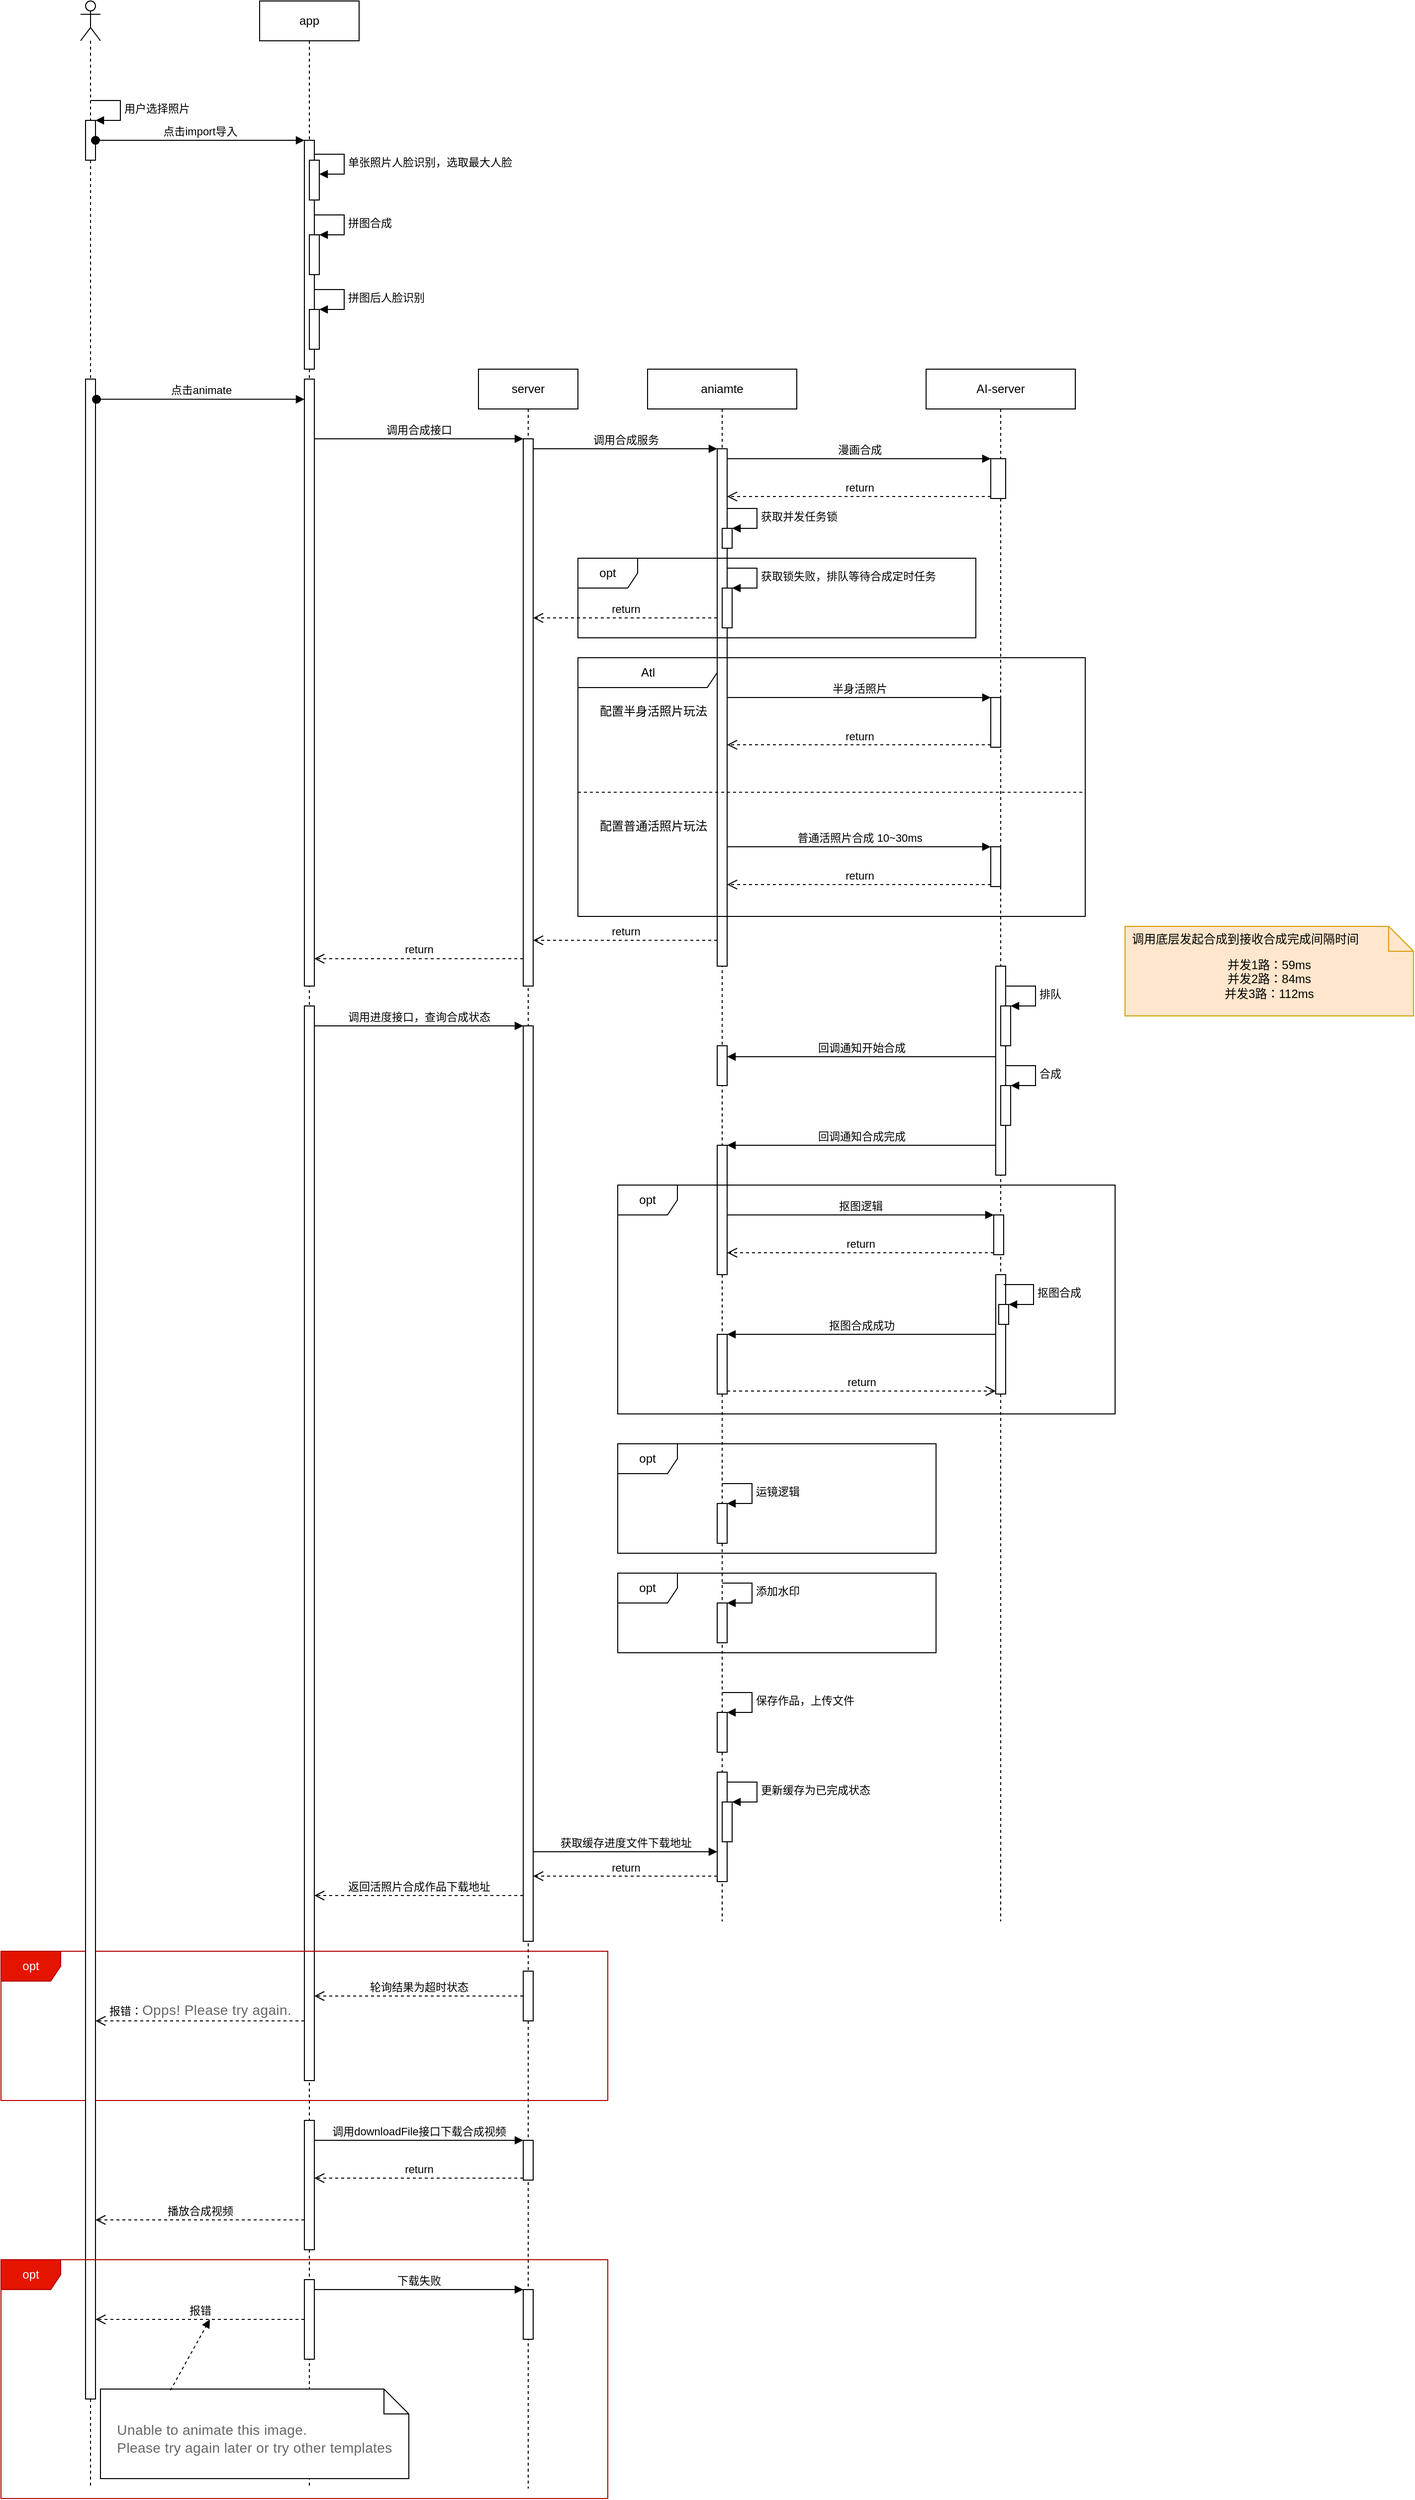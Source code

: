 <mxfile version="20.2.4" type="github">
  <diagram id="kgpKYQtTHZ0yAKxKKP6v" name="Page-1">
    <mxGraphModel dx="1958" dy="1550" grid="1" gridSize="10" guides="1" tooltips="1" connect="1" arrows="1" fold="1" page="1" pageScale="1" pageWidth="850" pageHeight="1100" math="0" shadow="0">
      <root>
        <mxCell id="0" />
        <mxCell id="1" parent="0" />
        <mxCell id="u79UOQJMdPNoBrVsTCho-1" value="app" style="shape=umlLifeline;perimeter=lifelinePerimeter;whiteSpace=wrap;html=1;container=1;collapsible=0;recursiveResize=0;outlineConnect=0;" parent="1" vertex="1">
          <mxGeometry x="170" y="-300" width="100" height="2500" as="geometry" />
        </mxCell>
        <mxCell id="u79UOQJMdPNoBrVsTCho-40" value="" style="html=1;points=[];perimeter=orthogonalPerimeter;" parent="u79UOQJMdPNoBrVsTCho-1" vertex="1">
          <mxGeometry x="45" y="380" width="10" height="610" as="geometry" />
        </mxCell>
        <mxCell id="u79UOQJMdPNoBrVsTCho-110" value="" style="html=1;points=[];perimeter=orthogonalPerimeter;" parent="u79UOQJMdPNoBrVsTCho-1" vertex="1">
          <mxGeometry x="45" y="1010" width="10" height="1080" as="geometry" />
        </mxCell>
        <mxCell id="5A6tOy5ZmiSLIlXqqt9k-7" value="" style="html=1;points=[];perimeter=orthogonalPerimeter;" parent="u79UOQJMdPNoBrVsTCho-1" vertex="1">
          <mxGeometry x="45" y="140" width="10" height="230" as="geometry" />
        </mxCell>
        <mxCell id="5A6tOy5ZmiSLIlXqqt9k-9" value="" style="html=1;points=[];perimeter=orthogonalPerimeter;" parent="u79UOQJMdPNoBrVsTCho-1" vertex="1">
          <mxGeometry x="50" y="160" width="10" height="40" as="geometry" />
        </mxCell>
        <mxCell id="5A6tOy5ZmiSLIlXqqt9k-10" value="单张照片人脸识别，选取最大人脸" style="edgeStyle=orthogonalEdgeStyle;html=1;align=left;spacingLeft=2;endArrow=block;rounded=0;entryX=1;entryY=0;" parent="u79UOQJMdPNoBrVsTCho-1" edge="1">
          <mxGeometry relative="1" as="geometry">
            <mxPoint x="55" y="154" as="sourcePoint" />
            <Array as="points">
              <mxPoint x="85" y="154" />
            </Array>
            <mxPoint x="60" y="174" as="targetPoint" />
          </mxGeometry>
        </mxCell>
        <mxCell id="5A6tOy5ZmiSLIlXqqt9k-22" value="" style="html=1;points=[];perimeter=orthogonalPerimeter;" parent="u79UOQJMdPNoBrVsTCho-1" vertex="1">
          <mxGeometry x="45" y="2130" width="10" height="130" as="geometry" />
        </mxCell>
        <mxCell id="5A6tOy5ZmiSLIlXqqt9k-24" value="" style="html=1;points=[];perimeter=orthogonalPerimeter;" parent="u79UOQJMdPNoBrVsTCho-1" vertex="1">
          <mxGeometry x="50" y="235" width="10" height="40" as="geometry" />
        </mxCell>
        <mxCell id="5A6tOy5ZmiSLIlXqqt9k-25" value="拼图合成" style="edgeStyle=orthogonalEdgeStyle;html=1;align=left;spacingLeft=2;endArrow=block;rounded=0;entryX=1;entryY=0;" parent="u79UOQJMdPNoBrVsTCho-1" target="5A6tOy5ZmiSLIlXqqt9k-24" edge="1">
          <mxGeometry relative="1" as="geometry">
            <mxPoint x="55" y="215" as="sourcePoint" />
            <Array as="points">
              <mxPoint x="85" y="215" />
            </Array>
          </mxGeometry>
        </mxCell>
        <mxCell id="5A6tOy5ZmiSLIlXqqt9k-26" value="" style="html=1;points=[];perimeter=orthogonalPerimeter;" parent="u79UOQJMdPNoBrVsTCho-1" vertex="1">
          <mxGeometry x="50" y="310" width="10" height="40" as="geometry" />
        </mxCell>
        <mxCell id="5A6tOy5ZmiSLIlXqqt9k-27" value="拼图后人脸识别" style="edgeStyle=orthogonalEdgeStyle;html=1;align=left;spacingLeft=2;endArrow=block;rounded=0;entryX=1;entryY=0;" parent="u79UOQJMdPNoBrVsTCho-1" target="5A6tOy5ZmiSLIlXqqt9k-26" edge="1">
          <mxGeometry relative="1" as="geometry">
            <mxPoint x="55" y="290" as="sourcePoint" />
            <Array as="points">
              <mxPoint x="85" y="290" />
            </Array>
          </mxGeometry>
        </mxCell>
        <mxCell id="5A6tOy5ZmiSLIlXqqt9k-40" value="" style="html=1;points=[];perimeter=orthogonalPerimeter;" parent="u79UOQJMdPNoBrVsTCho-1" vertex="1">
          <mxGeometry x="45" y="2290" width="10" height="80" as="geometry" />
        </mxCell>
        <mxCell id="u79UOQJMdPNoBrVsTCho-8" value="server" style="shape=umlLifeline;perimeter=lifelinePerimeter;whiteSpace=wrap;html=1;container=1;collapsible=0;recursiveResize=0;outlineConnect=0;" parent="1" vertex="1">
          <mxGeometry x="390" y="70" width="100" height="2130" as="geometry" />
        </mxCell>
        <mxCell id="u79UOQJMdPNoBrVsTCho-42" value="" style="html=1;points=[];perimeter=orthogonalPerimeter;" parent="u79UOQJMdPNoBrVsTCho-8" vertex="1">
          <mxGeometry x="45" y="70" width="10" height="550" as="geometry" />
        </mxCell>
        <mxCell id="u79UOQJMdPNoBrVsTCho-111" value="" style="html=1;points=[];perimeter=orthogonalPerimeter;" parent="u79UOQJMdPNoBrVsTCho-8" vertex="1">
          <mxGeometry x="45" y="660" width="10" height="920" as="geometry" />
        </mxCell>
        <mxCell id="5A6tOy5ZmiSLIlXqqt9k-19" value="" style="html=1;points=[];perimeter=orthogonalPerimeter;" parent="u79UOQJMdPNoBrVsTCho-8" vertex="1">
          <mxGeometry x="45" y="1780" width="10" height="40" as="geometry" />
        </mxCell>
        <mxCell id="5A6tOy5ZmiSLIlXqqt9k-28" value="" style="html=1;points=[];perimeter=orthogonalPerimeter;" parent="u79UOQJMdPNoBrVsTCho-8" vertex="1">
          <mxGeometry x="45" y="1610" width="10" height="50" as="geometry" />
        </mxCell>
        <mxCell id="5A6tOy5ZmiSLIlXqqt9k-35" value="opt" style="shape=umlFrame;whiteSpace=wrap;html=1;fillColor=#e51400;strokeColor=#B20000;fontColor=#ffffff;" parent="u79UOQJMdPNoBrVsTCho-8" vertex="1">
          <mxGeometry x="-480" y="1590" width="610" height="150" as="geometry" />
        </mxCell>
        <mxCell id="5A6tOy5ZmiSLIlXqqt9k-37" value="" style="html=1;points=[];perimeter=orthogonalPerimeter;" parent="u79UOQJMdPNoBrVsTCho-8" vertex="1">
          <mxGeometry x="45" y="1930" width="10" height="50" as="geometry" />
        </mxCell>
        <mxCell id="u79UOQJMdPNoBrVsTCho-12" value="aniamte" style="shape=umlLifeline;perimeter=lifelinePerimeter;whiteSpace=wrap;html=1;container=1;collapsible=0;recursiveResize=0;outlineConnect=0;" parent="1" vertex="1">
          <mxGeometry x="560" y="70" width="150" height="1560" as="geometry" />
        </mxCell>
        <mxCell id="u79UOQJMdPNoBrVsTCho-48" value="" style="html=1;points=[];perimeter=orthogonalPerimeter;" parent="u79UOQJMdPNoBrVsTCho-12" vertex="1">
          <mxGeometry x="70" y="80" width="10" height="520" as="geometry" />
        </mxCell>
        <mxCell id="u79UOQJMdPNoBrVsTCho-124" value="" style="html=1;points=[];perimeter=orthogonalPerimeter;" parent="u79UOQJMdPNoBrVsTCho-12" vertex="1">
          <mxGeometry x="70" y="680" width="10" height="40" as="geometry" />
        </mxCell>
        <mxCell id="u79UOQJMdPNoBrVsTCho-132" value="" style="html=1;points=[];perimeter=orthogonalPerimeter;" parent="u79UOQJMdPNoBrVsTCho-12" vertex="1">
          <mxGeometry x="70" y="780" width="10" height="130" as="geometry" />
        </mxCell>
        <mxCell id="u79UOQJMdPNoBrVsTCho-137" value="" style="html=1;points=[];perimeter=orthogonalPerimeter;" parent="u79UOQJMdPNoBrVsTCho-12" vertex="1">
          <mxGeometry x="75" y="160" width="10" height="20" as="geometry" />
        </mxCell>
        <mxCell id="u79UOQJMdPNoBrVsTCho-138" value="获取并发任务锁" style="edgeStyle=orthogonalEdgeStyle;html=1;align=left;spacingLeft=2;endArrow=block;rounded=0;entryX=1;entryY=0;" parent="u79UOQJMdPNoBrVsTCho-12" target="u79UOQJMdPNoBrVsTCho-137" edge="1">
          <mxGeometry relative="1" as="geometry">
            <mxPoint x="80" y="140" as="sourcePoint" />
            <Array as="points">
              <mxPoint x="110" y="140" />
            </Array>
          </mxGeometry>
        </mxCell>
        <mxCell id="u79UOQJMdPNoBrVsTCho-145" value="" style="html=1;points=[];perimeter=orthogonalPerimeter;" parent="u79UOQJMdPNoBrVsTCho-12" vertex="1">
          <mxGeometry x="75" y="220" width="10" height="40" as="geometry" />
        </mxCell>
        <mxCell id="u79UOQJMdPNoBrVsTCho-146" value="获取锁失败，排队等待合成定时任务" style="edgeStyle=orthogonalEdgeStyle;html=1;align=left;spacingLeft=2;endArrow=block;rounded=0;entryX=1;entryY=0;" parent="u79UOQJMdPNoBrVsTCho-12" target="u79UOQJMdPNoBrVsTCho-145" edge="1">
          <mxGeometry relative="1" as="geometry">
            <mxPoint x="80" y="200" as="sourcePoint" />
            <Array as="points">
              <mxPoint x="110" y="200" />
            </Array>
          </mxGeometry>
        </mxCell>
        <mxCell id="u79UOQJMdPNoBrVsTCho-163" value="" style="html=1;points=[];perimeter=orthogonalPerimeter;" parent="u79UOQJMdPNoBrVsTCho-12" vertex="1">
          <mxGeometry x="70" y="970" width="10" height="60" as="geometry" />
        </mxCell>
        <mxCell id="u79UOQJMdPNoBrVsTCho-176" value="" style="html=1;points=[];perimeter=orthogonalPerimeter;" parent="u79UOQJMdPNoBrVsTCho-12" vertex="1">
          <mxGeometry x="70" y="1140" width="10" height="40" as="geometry" />
        </mxCell>
        <mxCell id="u79UOQJMdPNoBrVsTCho-177" value="运镜逻辑" style="edgeStyle=orthogonalEdgeStyle;html=1;align=left;spacingLeft=2;endArrow=block;rounded=0;entryX=1;entryY=0;" parent="u79UOQJMdPNoBrVsTCho-12" target="u79UOQJMdPNoBrVsTCho-176" edge="1">
          <mxGeometry relative="1" as="geometry">
            <mxPoint x="75" y="1120" as="sourcePoint" />
            <Array as="points">
              <mxPoint x="105" y="1120" />
            </Array>
          </mxGeometry>
        </mxCell>
        <mxCell id="u79UOQJMdPNoBrVsTCho-178" value="" style="html=1;points=[];perimeter=orthogonalPerimeter;" parent="u79UOQJMdPNoBrVsTCho-12" vertex="1">
          <mxGeometry x="70" y="1240" width="10" height="40" as="geometry" />
        </mxCell>
        <mxCell id="u79UOQJMdPNoBrVsTCho-179" value="添加水印" style="edgeStyle=orthogonalEdgeStyle;html=1;align=left;spacingLeft=2;endArrow=block;rounded=0;entryX=1;entryY=0;" parent="u79UOQJMdPNoBrVsTCho-12" target="u79UOQJMdPNoBrVsTCho-178" edge="1">
          <mxGeometry relative="1" as="geometry">
            <mxPoint x="75" y="1220" as="sourcePoint" />
            <Array as="points">
              <mxPoint x="105" y="1220" />
            </Array>
          </mxGeometry>
        </mxCell>
        <mxCell id="u79UOQJMdPNoBrVsTCho-183" value="" style="html=1;points=[];perimeter=orthogonalPerimeter;" parent="u79UOQJMdPNoBrVsTCho-12" vertex="1">
          <mxGeometry x="70" y="1350" width="10" height="40" as="geometry" />
        </mxCell>
        <mxCell id="u79UOQJMdPNoBrVsTCho-184" value="保存作品，上传文件" style="edgeStyle=orthogonalEdgeStyle;html=1;align=left;spacingLeft=2;endArrow=block;rounded=0;entryX=1;entryY=0;" parent="u79UOQJMdPNoBrVsTCho-12" target="u79UOQJMdPNoBrVsTCho-183" edge="1">
          <mxGeometry relative="1" as="geometry">
            <mxPoint x="75" y="1330" as="sourcePoint" />
            <Array as="points">
              <mxPoint x="105" y="1330" />
            </Array>
          </mxGeometry>
        </mxCell>
        <mxCell id="u79UOQJMdPNoBrVsTCho-191" value="" style="html=1;points=[];perimeter=orthogonalPerimeter;" parent="u79UOQJMdPNoBrVsTCho-12" vertex="1">
          <mxGeometry x="70" y="1410" width="10" height="110" as="geometry" />
        </mxCell>
        <mxCell id="u79UOQJMdPNoBrVsTCho-196" value="" style="html=1;points=[];perimeter=orthogonalPerimeter;" parent="u79UOQJMdPNoBrVsTCho-12" vertex="1">
          <mxGeometry x="75" y="1440" width="10" height="40" as="geometry" />
        </mxCell>
        <mxCell id="u79UOQJMdPNoBrVsTCho-197" value="更新缓存为已完成状态" style="edgeStyle=orthogonalEdgeStyle;html=1;align=left;spacingLeft=2;endArrow=block;rounded=0;entryX=1;entryY=0;" parent="u79UOQJMdPNoBrVsTCho-12" target="u79UOQJMdPNoBrVsTCho-196" edge="1">
          <mxGeometry relative="1" as="geometry">
            <mxPoint x="80" y="1420" as="sourcePoint" />
            <Array as="points">
              <mxPoint x="110" y="1420" />
            </Array>
          </mxGeometry>
        </mxCell>
        <mxCell id="u79UOQJMdPNoBrVsTCho-25" value="" style="shape=umlLifeline;participant=umlActor;perimeter=lifelinePerimeter;whiteSpace=wrap;html=1;container=1;collapsible=0;recursiveResize=0;verticalAlign=top;spacingTop=36;outlineConnect=0;" parent="1" vertex="1">
          <mxGeometry x="-10" y="-300" width="20" height="2500" as="geometry" />
        </mxCell>
        <mxCell id="u79UOQJMdPNoBrVsTCho-38" value="" style="html=1;points=[];perimeter=orthogonalPerimeter;" parent="u79UOQJMdPNoBrVsTCho-25" vertex="1">
          <mxGeometry x="5" y="380" width="10" height="2030" as="geometry" />
        </mxCell>
        <mxCell id="5A6tOy5ZmiSLIlXqqt9k-2" value="" style="html=1;points=[];perimeter=orthogonalPerimeter;" parent="u79UOQJMdPNoBrVsTCho-25" vertex="1">
          <mxGeometry x="5" y="120" width="10" height="40" as="geometry" />
        </mxCell>
        <mxCell id="5A6tOy5ZmiSLIlXqqt9k-3" value="用户选择照片" style="edgeStyle=orthogonalEdgeStyle;html=1;align=left;spacingLeft=2;endArrow=block;rounded=0;entryX=1;entryY=0;" parent="u79UOQJMdPNoBrVsTCho-25" target="5A6tOy5ZmiSLIlXqqt9k-2" edge="1">
          <mxGeometry relative="1" as="geometry">
            <mxPoint x="10" y="100" as="sourcePoint" />
            <Array as="points">
              <mxPoint x="40" y="100" />
            </Array>
          </mxGeometry>
        </mxCell>
        <mxCell id="u79UOQJMdPNoBrVsTCho-39" value="AI-server" style="shape=umlLifeline;perimeter=lifelinePerimeter;whiteSpace=wrap;html=1;container=1;collapsible=0;recursiveResize=0;outlineConnect=0;" parent="1" vertex="1">
          <mxGeometry x="840" y="70" width="150" height="1560" as="geometry" />
        </mxCell>
        <mxCell id="u79UOQJMdPNoBrVsTCho-58" value="" style="html=1;points=[];perimeter=orthogonalPerimeter;" parent="u79UOQJMdPNoBrVsTCho-39" vertex="1">
          <mxGeometry x="65" y="90" width="15" height="40" as="geometry" />
        </mxCell>
        <mxCell id="u79UOQJMdPNoBrVsTCho-80" value="" style="html=1;points=[];perimeter=orthogonalPerimeter;" parent="u79UOQJMdPNoBrVsTCho-39" vertex="1">
          <mxGeometry x="65" y="480" width="10" height="40" as="geometry" />
        </mxCell>
        <mxCell id="u79UOQJMdPNoBrVsTCho-98" value="" style="html=1;points=[];perimeter=orthogonalPerimeter;" parent="u79UOQJMdPNoBrVsTCho-39" vertex="1">
          <mxGeometry x="65" y="330" width="10" height="50" as="geometry" />
        </mxCell>
        <mxCell id="u79UOQJMdPNoBrVsTCho-103" value="Atl" style="shape=umlFrame;tabWidth=110;tabHeight=30;tabPosition=left;html=1;boundedLbl=1;labelInHeader=1;width=140;height=30;" parent="u79UOQJMdPNoBrVsTCho-39" vertex="1">
          <mxGeometry x="-350" y="290" width="510" height="260" as="geometry" />
        </mxCell>
        <mxCell id="u79UOQJMdPNoBrVsTCho-104" value="配置半身活照片玩法" style="text" parent="u79UOQJMdPNoBrVsTCho-103" vertex="1">
          <mxGeometry width="100" height="20" relative="1" as="geometry">
            <mxPoint x="20" y="40" as="offset" />
          </mxGeometry>
        </mxCell>
        <mxCell id="u79UOQJMdPNoBrVsTCho-105" value="配置普通活照片玩法" style="line;strokeWidth=1;dashed=1;labelPosition=center;verticalLabelPosition=bottom;align=left;verticalAlign=top;spacingLeft=20;spacingTop=15;" parent="u79UOQJMdPNoBrVsTCho-103" vertex="1">
          <mxGeometry y="130" width="510" height="10.4" as="geometry" />
        </mxCell>
        <mxCell id="u79UOQJMdPNoBrVsTCho-117" value="" style="html=1;points=[];perimeter=orthogonalPerimeter;" parent="u79UOQJMdPNoBrVsTCho-39" vertex="1">
          <mxGeometry x="70" y="600" width="10" height="210" as="geometry" />
        </mxCell>
        <mxCell id="u79UOQJMdPNoBrVsTCho-118" value="" style="html=1;points=[];perimeter=orthogonalPerimeter;" parent="u79UOQJMdPNoBrVsTCho-39" vertex="1">
          <mxGeometry x="75" y="640" width="10" height="40" as="geometry" />
        </mxCell>
        <mxCell id="u79UOQJMdPNoBrVsTCho-119" value="排队" style="edgeStyle=orthogonalEdgeStyle;html=1;align=left;spacingLeft=2;endArrow=block;rounded=0;entryX=1;entryY=0;" parent="u79UOQJMdPNoBrVsTCho-39" target="u79UOQJMdPNoBrVsTCho-118" edge="1">
          <mxGeometry relative="1" as="geometry">
            <mxPoint x="80" y="620" as="sourcePoint" />
            <Array as="points">
              <mxPoint x="110" y="620" />
            </Array>
          </mxGeometry>
        </mxCell>
        <mxCell id="u79UOQJMdPNoBrVsTCho-122" value="" style="html=1;points=[];perimeter=orthogonalPerimeter;" parent="u79UOQJMdPNoBrVsTCho-39" vertex="1">
          <mxGeometry x="75" y="720" width="10" height="40" as="geometry" />
        </mxCell>
        <mxCell id="u79UOQJMdPNoBrVsTCho-123" value="合成" style="edgeStyle=orthogonalEdgeStyle;html=1;align=left;spacingLeft=2;endArrow=block;rounded=0;entryX=1;entryY=0;" parent="u79UOQJMdPNoBrVsTCho-39" target="u79UOQJMdPNoBrVsTCho-122" edge="1">
          <mxGeometry relative="1" as="geometry">
            <mxPoint x="80" y="700" as="sourcePoint" />
            <Array as="points">
              <mxPoint x="110" y="700" />
            </Array>
          </mxGeometry>
        </mxCell>
        <mxCell id="u79UOQJMdPNoBrVsTCho-157" value="" style="html=1;points=[];perimeter=orthogonalPerimeter;" parent="u79UOQJMdPNoBrVsTCho-39" vertex="1">
          <mxGeometry x="68" y="850" width="10" height="40" as="geometry" />
        </mxCell>
        <mxCell id="u79UOQJMdPNoBrVsTCho-166" value="" style="html=1;points=[];perimeter=orthogonalPerimeter;" parent="u79UOQJMdPNoBrVsTCho-39" vertex="1">
          <mxGeometry x="70" y="910" width="10" height="120" as="geometry" />
        </mxCell>
        <mxCell id="u79UOQJMdPNoBrVsTCho-167" value="" style="html=1;points=[];perimeter=orthogonalPerimeter;" parent="u79UOQJMdPNoBrVsTCho-39" vertex="1">
          <mxGeometry x="73" y="940" width="10" height="20" as="geometry" />
        </mxCell>
        <mxCell id="u79UOQJMdPNoBrVsTCho-168" value="抠图合成" style="edgeStyle=orthogonalEdgeStyle;html=1;align=left;spacingLeft=2;endArrow=block;rounded=0;entryX=1;entryY=0;" parent="u79UOQJMdPNoBrVsTCho-39" target="u79UOQJMdPNoBrVsTCho-167" edge="1">
          <mxGeometry relative="1" as="geometry">
            <mxPoint x="78" y="920" as="sourcePoint" />
            <Array as="points">
              <mxPoint x="108" y="920" />
            </Array>
          </mxGeometry>
        </mxCell>
        <mxCell id="u79UOQJMdPNoBrVsTCho-41" value="点击animate" style="html=1;verticalAlign=bottom;startArrow=oval;endArrow=block;startSize=8;rounded=0;exitX=1.1;exitY=0.01;exitDx=0;exitDy=0;exitPerimeter=0;" parent="1" source="u79UOQJMdPNoBrVsTCho-38" target="u79UOQJMdPNoBrVsTCho-40" edge="1">
          <mxGeometry relative="1" as="geometry">
            <mxPoint x="155" y="170" as="sourcePoint" />
          </mxGeometry>
        </mxCell>
        <mxCell id="u79UOQJMdPNoBrVsTCho-43" value="调用合成接口" style="html=1;verticalAlign=bottom;endArrow=block;entryX=0;entryY=0;rounded=0;" parent="1" source="u79UOQJMdPNoBrVsTCho-40" target="u79UOQJMdPNoBrVsTCho-42" edge="1">
          <mxGeometry relative="1" as="geometry">
            <mxPoint x="355" y="180" as="sourcePoint" />
          </mxGeometry>
        </mxCell>
        <mxCell id="u79UOQJMdPNoBrVsTCho-44" value="return" style="html=1;verticalAlign=bottom;endArrow=open;dashed=1;endSize=8;exitX=0;exitY=0.95;rounded=0;" parent="1" source="u79UOQJMdPNoBrVsTCho-42" target="u79UOQJMdPNoBrVsTCho-40" edge="1">
          <mxGeometry relative="1" as="geometry">
            <mxPoint x="250" y="674" as="targetPoint" />
          </mxGeometry>
        </mxCell>
        <mxCell id="u79UOQJMdPNoBrVsTCho-49" value="调用合成服务" style="html=1;verticalAlign=bottom;endArrow=block;entryX=0;entryY=0;rounded=0;" parent="1" source="u79UOQJMdPNoBrVsTCho-42" target="u79UOQJMdPNoBrVsTCho-48" edge="1">
          <mxGeometry relative="1" as="geometry">
            <mxPoint x="535" y="200" as="sourcePoint" />
          </mxGeometry>
        </mxCell>
        <mxCell id="u79UOQJMdPNoBrVsTCho-50" value="return" style="html=1;verticalAlign=bottom;endArrow=open;dashed=1;endSize=8;exitX=0;exitY=0.95;rounded=0;" parent="1" source="u79UOQJMdPNoBrVsTCho-48" target="u79UOQJMdPNoBrVsTCho-42" edge="1">
          <mxGeometry relative="1" as="geometry">
            <mxPoint x="535" y="276" as="targetPoint" />
          </mxGeometry>
        </mxCell>
        <mxCell id="u79UOQJMdPNoBrVsTCho-59" value="漫画合成" style="html=1;verticalAlign=bottom;endArrow=block;entryX=0;entryY=0;rounded=0;" parent="1" source="u79UOQJMdPNoBrVsTCho-48" target="u79UOQJMdPNoBrVsTCho-58" edge="1">
          <mxGeometry relative="1" as="geometry">
            <mxPoint x="705" y="200" as="sourcePoint" />
          </mxGeometry>
        </mxCell>
        <mxCell id="u79UOQJMdPNoBrVsTCho-60" value="return" style="html=1;verticalAlign=bottom;endArrow=open;dashed=1;endSize=8;exitX=0;exitY=0.95;rounded=0;" parent="1" source="u79UOQJMdPNoBrVsTCho-58" target="u79UOQJMdPNoBrVsTCho-48" edge="1">
          <mxGeometry relative="1" as="geometry">
            <mxPoint x="640" y="270" as="targetPoint" />
          </mxGeometry>
        </mxCell>
        <mxCell id="u79UOQJMdPNoBrVsTCho-81" value="普通活照片合成 10~30ms" style="html=1;verticalAlign=bottom;endArrow=block;entryX=0;entryY=0;rounded=0;" parent="1" source="u79UOQJMdPNoBrVsTCho-48" target="u79UOQJMdPNoBrVsTCho-80" edge="1">
          <mxGeometry relative="1" as="geometry">
            <mxPoint x="705" y="460" as="sourcePoint" />
          </mxGeometry>
        </mxCell>
        <mxCell id="u79UOQJMdPNoBrVsTCho-82" value="return" style="html=1;verticalAlign=bottom;endArrow=open;dashed=1;endSize=8;exitX=0;exitY=0.95;rounded=0;" parent="1" source="u79UOQJMdPNoBrVsTCho-80" target="u79UOQJMdPNoBrVsTCho-48" edge="1">
          <mxGeometry relative="1" as="geometry">
            <mxPoint x="705" y="536" as="targetPoint" />
          </mxGeometry>
        </mxCell>
        <mxCell id="u79UOQJMdPNoBrVsTCho-99" value="半身活照片" style="html=1;verticalAlign=bottom;endArrow=block;entryX=0;entryY=0;rounded=0;" parent="1" source="u79UOQJMdPNoBrVsTCho-48" target="u79UOQJMdPNoBrVsTCho-98" edge="1">
          <mxGeometry relative="1" as="geometry">
            <mxPoint x="640" y="380" as="sourcePoint" />
          </mxGeometry>
        </mxCell>
        <mxCell id="u79UOQJMdPNoBrVsTCho-100" value="return" style="html=1;verticalAlign=bottom;endArrow=open;dashed=1;endSize=8;exitX=0;exitY=0.95;rounded=0;" parent="1" source="u79UOQJMdPNoBrVsTCho-98" target="u79UOQJMdPNoBrVsTCho-48" edge="1">
          <mxGeometry relative="1" as="geometry">
            <mxPoint x="670" y="456" as="targetPoint" />
          </mxGeometry>
        </mxCell>
        <mxCell id="u79UOQJMdPNoBrVsTCho-112" value="调用进度接口，查询合成状态" style="html=1;verticalAlign=bottom;endArrow=block;entryX=0;entryY=0;rounded=0;" parent="1" source="u79UOQJMdPNoBrVsTCho-110" target="u79UOQJMdPNoBrVsTCho-111" edge="1">
          <mxGeometry relative="1" as="geometry">
            <mxPoint x="355" y="740" as="sourcePoint" />
          </mxGeometry>
        </mxCell>
        <mxCell id="u79UOQJMdPNoBrVsTCho-113" value="返回活照片合成作品下载地址" style="html=1;verticalAlign=bottom;endArrow=open;dashed=1;endSize=8;exitX=0;exitY=0.95;rounded=0;" parent="1" source="u79UOQJMdPNoBrVsTCho-111" target="u79UOQJMdPNoBrVsTCho-110" edge="1">
          <mxGeometry relative="1" as="geometry">
            <mxPoint x="355" y="816" as="targetPoint" />
          </mxGeometry>
        </mxCell>
        <mxCell id="u79UOQJMdPNoBrVsTCho-125" value="回调通知开始合成" style="html=1;verticalAlign=bottom;endArrow=block;entryX=1;entryY=0;rounded=0;" parent="1" edge="1">
          <mxGeometry relative="1" as="geometry">
            <mxPoint x="910" y="761" as="sourcePoint" />
            <mxPoint x="640" y="761" as="targetPoint" />
          </mxGeometry>
        </mxCell>
        <mxCell id="u79UOQJMdPNoBrVsTCho-133" value="回调通知合成完成" style="html=1;verticalAlign=bottom;endArrow=block;entryX=1;entryY=0;rounded=0;" parent="1" source="u79UOQJMdPNoBrVsTCho-117" target="u79UOQJMdPNoBrVsTCho-132" edge="1">
          <mxGeometry relative="1" as="geometry">
            <mxPoint x="700" y="850" as="sourcePoint" />
          </mxGeometry>
        </mxCell>
        <mxCell id="u79UOQJMdPNoBrVsTCho-147" value="return" style="html=1;verticalAlign=bottom;endArrow=open;dashed=1;endSize=8;rounded=0;" parent="1" target="u79UOQJMdPNoBrVsTCho-42" edge="1">
          <mxGeometry relative="1" as="geometry">
            <mxPoint x="630" y="320" as="sourcePoint" />
            <mxPoint x="550" y="320" as="targetPoint" />
          </mxGeometry>
        </mxCell>
        <mxCell id="u79UOQJMdPNoBrVsTCho-156" value="opt" style="shape=umlFrame;whiteSpace=wrap;html=1;" parent="1" vertex="1">
          <mxGeometry x="490" y="260" width="400" height="80" as="geometry" />
        </mxCell>
        <mxCell id="u79UOQJMdPNoBrVsTCho-159" value="return" style="html=1;verticalAlign=bottom;endArrow=open;dashed=1;endSize=8;exitX=0;exitY=0.95;rounded=0;" parent="1" source="u79UOQJMdPNoBrVsTCho-157" target="u79UOQJMdPNoBrVsTCho-132" edge="1">
          <mxGeometry relative="1" as="geometry">
            <mxPoint x="838" y="996" as="targetPoint" />
          </mxGeometry>
        </mxCell>
        <mxCell id="u79UOQJMdPNoBrVsTCho-158" value="抠图逻辑" style="html=1;verticalAlign=bottom;endArrow=block;entryX=0;entryY=0;rounded=0;" parent="1" source="u79UOQJMdPNoBrVsTCho-132" target="u79UOQJMdPNoBrVsTCho-157" edge="1">
          <mxGeometry relative="1" as="geometry">
            <mxPoint x="838" y="920" as="sourcePoint" />
          </mxGeometry>
        </mxCell>
        <mxCell id="u79UOQJMdPNoBrVsTCho-164" value="抠图合成成功" style="html=1;verticalAlign=bottom;endArrow=block;entryX=1;entryY=0;rounded=0;" parent="1" source="u79UOQJMdPNoBrVsTCho-166" target="u79UOQJMdPNoBrVsTCho-163" edge="1">
          <mxGeometry relative="1" as="geometry">
            <mxPoint x="705" y="1000" as="sourcePoint" />
          </mxGeometry>
        </mxCell>
        <mxCell id="u79UOQJMdPNoBrVsTCho-165" value="return" style="html=1;verticalAlign=bottom;endArrow=open;dashed=1;endSize=8;exitX=1;exitY=0.95;rounded=0;" parent="1" source="u79UOQJMdPNoBrVsTCho-163" target="u79UOQJMdPNoBrVsTCho-166" edge="1">
          <mxGeometry relative="1" as="geometry">
            <mxPoint x="705" y="1057" as="targetPoint" />
          </mxGeometry>
        </mxCell>
        <mxCell id="u79UOQJMdPNoBrVsTCho-169" value="opt" style="shape=umlFrame;whiteSpace=wrap;html=1;" parent="1" vertex="1">
          <mxGeometry x="530" y="890" width="500" height="230" as="geometry" />
        </mxCell>
        <mxCell id="u79UOQJMdPNoBrVsTCho-180" value="opt" style="shape=umlFrame;whiteSpace=wrap;html=1;" parent="1" vertex="1">
          <mxGeometry x="530" y="1150" width="320" height="110" as="geometry" />
        </mxCell>
        <mxCell id="u79UOQJMdPNoBrVsTCho-182" value="opt" style="shape=umlFrame;whiteSpace=wrap;html=1;" parent="1" vertex="1">
          <mxGeometry x="530" y="1280" width="320" height="80" as="geometry" />
        </mxCell>
        <mxCell id="u79UOQJMdPNoBrVsTCho-192" value="获取缓存进度文件下载地址" style="html=1;verticalAlign=bottom;endArrow=block;rounded=0;" parent="1" source="u79UOQJMdPNoBrVsTCho-111" target="u79UOQJMdPNoBrVsTCho-191" edge="1">
          <mxGeometry relative="1" as="geometry">
            <mxPoint x="560" y="1480" as="sourcePoint" />
            <Array as="points">
              <mxPoint x="510" y="1560" />
            </Array>
          </mxGeometry>
        </mxCell>
        <mxCell id="u79UOQJMdPNoBrVsTCho-193" value="return" style="html=1;verticalAlign=bottom;endArrow=open;dashed=1;endSize=8;exitX=0;exitY=0.95;rounded=0;" parent="1" source="u79UOQJMdPNoBrVsTCho-191" target="u79UOQJMdPNoBrVsTCho-111" edge="1">
          <mxGeometry relative="1" as="geometry">
            <mxPoint x="560" y="1556" as="targetPoint" />
          </mxGeometry>
        </mxCell>
        <mxCell id="5A6tOy5ZmiSLIlXqqt9k-8" value="点击import导入" style="html=1;verticalAlign=bottom;startArrow=oval;endArrow=block;startSize=8;rounded=0;" parent="1" source="5A6tOy5ZmiSLIlXqqt9k-2" target="5A6tOy5ZmiSLIlXqqt9k-7" edge="1">
          <mxGeometry relative="1" as="geometry">
            <mxPoint x="155" y="-160" as="sourcePoint" />
          </mxGeometry>
        </mxCell>
        <mxCell id="5A6tOy5ZmiSLIlXqqt9k-20" value="调用downloadFile接口下载合成视频" style="html=1;verticalAlign=bottom;endArrow=block;entryX=0;entryY=0;rounded=0;" parent="1" source="5A6tOy5ZmiSLIlXqqt9k-22" target="5A6tOy5ZmiSLIlXqqt9k-19" edge="1">
          <mxGeometry relative="1" as="geometry">
            <mxPoint x="365" y="1720" as="sourcePoint" />
          </mxGeometry>
        </mxCell>
        <mxCell id="5A6tOy5ZmiSLIlXqqt9k-21" value="return" style="html=1;verticalAlign=bottom;endArrow=open;dashed=1;endSize=8;exitX=0;exitY=0.95;rounded=0;" parent="1" source="5A6tOy5ZmiSLIlXqqt9k-19" target="5A6tOy5ZmiSLIlXqqt9k-22" edge="1">
          <mxGeometry relative="1" as="geometry">
            <mxPoint x="365" y="1796" as="targetPoint" />
          </mxGeometry>
        </mxCell>
        <mxCell id="5A6tOy5ZmiSLIlXqqt9k-23" value="播放合成视频" style="html=1;verticalAlign=bottom;endArrow=open;dashed=1;endSize=8;rounded=0;" parent="1" source="5A6tOy5ZmiSLIlXqqt9k-22" target="u79UOQJMdPNoBrVsTCho-38" edge="1">
          <mxGeometry relative="1" as="geometry">
            <mxPoint x="125" y="1800" as="sourcePoint" />
            <mxPoint x="45" y="1800" as="targetPoint" />
            <Array as="points">
              <mxPoint x="70" y="1930" />
            </Array>
          </mxGeometry>
        </mxCell>
        <mxCell id="5A6tOy5ZmiSLIlXqqt9k-33" value="轮询结果为超时状态" style="html=1;verticalAlign=bottom;endArrow=open;dashed=1;endSize=8;rounded=0;" parent="1" source="5A6tOy5ZmiSLIlXqqt9k-28" target="u79UOQJMdPNoBrVsTCho-110" edge="1">
          <mxGeometry relative="1" as="geometry">
            <mxPoint x="340" y="1690" as="sourcePoint" />
            <mxPoint x="260" y="1690" as="targetPoint" />
          </mxGeometry>
        </mxCell>
        <mxCell id="5A6tOy5ZmiSLIlXqqt9k-34" value="报错：&lt;span style=&quot;color: rgb(102, 102, 102); font-family: Helvetica, &amp;quot;Open Sans&amp;quot;, &amp;quot;PingFang SC&amp;quot;, &amp;quot;Microsoft YaHei&amp;quot;, sans-serif; font-size: 14px; letter-spacing: 0.2px; text-align: left;&quot;&gt;Opps! Please try again.&lt;/span&gt;" style="html=1;verticalAlign=bottom;endArrow=open;dashed=1;endSize=8;rounded=0;" parent="1" source="u79UOQJMdPNoBrVsTCho-110" target="u79UOQJMdPNoBrVsTCho-38" edge="1">
          <mxGeometry relative="1" as="geometry">
            <mxPoint x="190" y="1720" as="sourcePoint" />
            <mxPoint x="110" y="1720" as="targetPoint" />
            <Array as="points">
              <mxPoint x="190" y="1730" />
            </Array>
          </mxGeometry>
        </mxCell>
        <mxCell id="5A6tOy5ZmiSLIlXqqt9k-38" value="下载失败" style="html=1;verticalAlign=bottom;endArrow=block;entryX=0;entryY=0;rounded=0;" parent="1" source="5A6tOy5ZmiSLIlXqqt9k-40" target="5A6tOy5ZmiSLIlXqqt9k-37" edge="1">
          <mxGeometry relative="1" as="geometry">
            <mxPoint x="365" y="2000" as="sourcePoint" />
          </mxGeometry>
        </mxCell>
        <mxCell id="5A6tOy5ZmiSLIlXqqt9k-41" value="报错" style="html=1;verticalAlign=bottom;endArrow=open;dashed=1;endSize=8;rounded=0;" parent="1" source="5A6tOy5ZmiSLIlXqqt9k-40" target="u79UOQJMdPNoBrVsTCho-38" edge="1">
          <mxGeometry relative="1" as="geometry">
            <mxPoint x="170" y="2020" as="sourcePoint" />
            <mxPoint x="90" y="2020" as="targetPoint" />
          </mxGeometry>
        </mxCell>
        <mxCell id="5A6tOy5ZmiSLIlXqqt9k-42" value="&lt;pre style=&quot;margin-top: 0px; margin-bottom: 0px; padding: 0px; box-sizing: border-box; font-family: Helvetica, &amp;quot;Open Sans&amp;quot;, &amp;quot;PingFang SC&amp;quot;, &amp;quot;Microsoft YaHei&amp;quot;, sans-serif; overflow-wrap: break-word; word-break: break-word; font-size: 14px; color: rgb(102, 102, 102); letter-spacing: 0.2px; line-height: 18px; text-align: left; background-color: rgb(255, 255, 255);&quot; class=&quot;&quot; data-v-5b366386=&quot;&quot;&gt;Unable to animate this image.&lt;/pre&gt;&lt;pre style=&quot;margin-top: 0px; margin-bottom: 0px; padding: 0px; box-sizing: border-box; font-family: Helvetica, &amp;quot;Open Sans&amp;quot;, &amp;quot;PingFang SC&amp;quot;, &amp;quot;Microsoft YaHei&amp;quot;, sans-serif; overflow-wrap: break-word; word-break: break-word; font-size: 14px; color: rgb(102, 102, 102); letter-spacing: 0.2px; line-height: 18px; text-align: left; background-color: rgb(255, 255, 255);&quot; class=&quot;&quot; data-v-5b366386=&quot;&quot;&gt;Please try again later or try other templates&lt;/pre&gt;" style="shape=note2;boundedLbl=1;whiteSpace=wrap;html=1;size=25;verticalAlign=top;align=center;" parent="1" vertex="1">
          <mxGeometry x="10" y="2100" width="310" height="90" as="geometry" />
        </mxCell>
        <mxCell id="5A6tOy5ZmiSLIlXqqt9k-44" value="" style="html=1;verticalAlign=bottom;labelBackgroundColor=none;endArrow=block;endFill=1;dashed=1;rounded=0;exitX=0.227;exitY=0.014;exitDx=0;exitDy=0;exitPerimeter=0;" parent="1" source="5A6tOy5ZmiSLIlXqqt9k-42" edge="1">
          <mxGeometry width="160" relative="1" as="geometry">
            <mxPoint x="60" y="2080" as="sourcePoint" />
            <mxPoint x="120" y="2030" as="targetPoint" />
          </mxGeometry>
        </mxCell>
        <mxCell id="5A6tOy5ZmiSLIlXqqt9k-45" value="opt" style="shape=umlFrame;whiteSpace=wrap;html=1;fillColor=#e51400;strokeColor=#B20000;fontColor=#ffffff;" parent="1" vertex="1">
          <mxGeometry x="-90" y="1970" width="610" height="240" as="geometry" />
        </mxCell>
        <mxCell id="5A6tOy5ZmiSLIlXqqt9k-47" value="并发1路：59ms&lt;br&gt;并发2路：84ms&lt;br&gt;并发3路：112ms" style="shape=note2;boundedLbl=1;whiteSpace=wrap;html=1;size=25;verticalAlign=top;align=center;fontFamily=Helvetica;fontSize=12;strokeColor=#d79b00;fillColor=#ffe6cc;" parent="1" vertex="1">
          <mxGeometry x="1040" y="630" width="290" height="90" as="geometry" />
        </mxCell>
        <mxCell id="5A6tOy5ZmiSLIlXqqt9k-48" value="调用底层发起合成到接收合成完成间隔时间" style="resizeWidth=1;part=1;strokeColor=none;fillColor=none;align=left;spacingLeft=5;fontFamily=Helvetica;fontSize=12;fontColor=default;html=1;" parent="5A6tOy5ZmiSLIlXqqt9k-47" vertex="1">
          <mxGeometry width="290" height="25" relative="1" as="geometry" />
        </mxCell>
      </root>
    </mxGraphModel>
  </diagram>
</mxfile>
